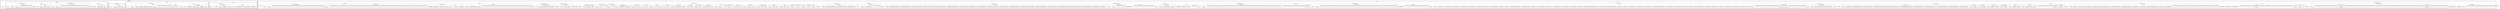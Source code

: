 strict digraph {
compound = true;
concentrate=true;
node [shape=box];

subgraph cluster130 {
style=bold;label="examples";
GRAPH_DUMMY130 [shape=point, style=invis];
subgraph cluster20 {
style=bold;label="cipher";
GRAPH_DUMMY20 [shape=point, style=invis];
subgraph cluster0 {
style=dashed;label="cipher.py";
GRAPH_DUMMY0 [shape=point, style=invis];
1 [style=solid,label="caesar_encode"];
4 [style=solid,label="caesar_decode"];
7 [style=solid,label="rot13"];
9 [style=solid,label="_caesar_shift_char"];
12 [style=solid,label="main"];
13 [style=solid,label="__main__"];
}
subgraph cluster14 {
style=dashed;label="cipher_test.py";
GRAPH_DUMMY14 [shape=point, style=invis];
subgraph cluster15 {
style=rounded;label="CipherTest";
GRAPH_DUMMY15 [shape=point, style=invis];
16 [style=solid,label="testCipher"];
18 [style=solid,label="__init__"];
}
19 [style=solid,label="__main__"];
}
21 [style=dashed,label="__init__.py"];
}
subgraph cluster74 {
style=bold;label="diff";
GRAPH_DUMMY74 [shape=point, style=invis];
subgraph cluster22 {
style=dashed;label="diff.py";
GRAPH_DUMMY22 [shape=point, style=invis];
subgraph cluster23 {
style=rounded;label="DiffLibWrapper";
GRAPH_DUMMY23 [shape=point, style=invis];
24 [style=solid,label="__init__"];
34 [style=solid,label="unified_diff"];
37 [style=solid,label="ndiff"];
39 [style=solid,label="make_file"];
43 [style=solid,label="context_diff"];
}
46 [style=solid,label="main"];
47 [style=solid,label="__main__"];
}
subgraph cluster48 {
style=dashed;label="difffull.py";
GRAPH_DUMMY48 [shape=point, style=invis];
49 [style=solid,label="main"];
50 [style=solid,label="__main__"];
}
subgraph cluster51 {
style=dashed;label="diff_test.py";
GRAPH_DUMMY51 [shape=point, style=invis];
subgraph cluster52 {
style=rounded;label="DiffTest";
GRAPH_DUMMY52 [shape=point, style=invis];
53 [style=solid,label="setUp"];
55 [style=solid,label="testSetUp"];
subgraph cluster57 {
style=solid;label="testUnifiedDiff";
GRAPH_DUMMY57 [shape=point, style=invis];
}
subgraph cluster60 {
style=solid;label="testContextDiff";
GRAPH_DUMMY60 [shape=point, style=invis];
}
subgraph cluster64 {
style=solid;label="testNDiff";
GRAPH_DUMMY64 [shape=point, style=invis];
}
68 [style=solid,label="testMakeDiff"];
70 [style=solid,label="testDiffFull"];
72 [style=solid,label="__init__"];
}
73 [style=solid,label="__main__"];
}
75 [style=dashed,label="__init__.py"];
}
subgraph cluster82 {
style=bold;label="identity";
GRAPH_DUMMY82 [shape=point, style=invis];
subgraph cluster76 {
style=dashed;label="identity.py";
GRAPH_DUMMY76 [shape=point, style=invis];
77 [style=solid,label="identity"];
79 [style=solid,label="main"];
81 [style=solid,label="__main__"];
}
83 [style=dashed,label="__init__.py"];
}
subgraph cluster128 {
style=bold;label="widget";
GRAPH_DUMMY128 [shape=point, style=invis];
subgraph cluster84 {
style=dashed;label="collector.py";
GRAPH_DUMMY84 [shape=point, style=invis];
subgraph cluster85 {
style=rounded;label="Collector";
GRAPH_DUMMY85 [shape=point, style=invis];
86 [style=solid,label="__init__"];
90 [style=solid,label="collect_widgets"];
}
92 [style=solid,label="main"];
93 [style=solid,label="__main__"];
}
subgraph cluster94 {
style=dashed;label="collector_test.py";
GRAPH_DUMMY94 [shape=point, style=invis];
subgraph cluster95 {
style=rounded;label="CollectorTest";
GRAPH_DUMMY95 [shape=point, style=invis];
subgraph cluster96 {
style=solid;label="testCollectorHasWidget";
GRAPH_DUMMY96 [shape=point, style=invis];
}
subgraph cluster99 {
style=solid;label="testCollectorWantsMoreWidgets";
GRAPH_DUMMY99 [shape=point, style=invis];
}
subgraph cluster102 {
style=solid;label="testCollectorGetsWantedWidgets";
GRAPH_DUMMY102 [shape=point, style=invis];
}
105 [style=solid,label="__init__"];
}
106 [style=solid,label="__main__"];
}
subgraph cluster107 {
style=dashed;label="widget.py";
GRAPH_DUMMY107 [shape=point, style=invis];
subgraph cluster108 {
style=rounded;label="Widget";
GRAPH_DUMMY108 [shape=point, style=invis];
109 [style=solid,label="whack"];
112 [style=solid,label="bang"];
115 [style=solid,label="__init__"];
}
116 [style=solid,label="main"];
117 [style=solid,label="__main__"];
}
subgraph cluster118 {
style=dashed;label="widget_test.py";
GRAPH_DUMMY118 [shape=point, style=invis];
subgraph cluster119 {
style=rounded;label="WidgetTest";
GRAPH_DUMMY119 [shape=point, style=invis];
subgraph cluster120 {
style=solid;label="testWidgetWhack";
GRAPH_DUMMY120 [shape=point, style=invis];
}
subgraph cluster123 {
style=solid;label="testWidgetBang";
GRAPH_DUMMY123 [shape=point, style=invis];
}
126 [style=solid,label="__init__"];
}
127 [style=solid,label="__main__"];
}
129 [style=dashed,label="__init__.py"];
}
131 [style=dashed,label="__init__.py"];
}
subgraph cluster1351 {
style=bold;label="fire";
GRAPH_DUMMY1351 [shape=point, style=invis];
subgraph cluster132 {
style=dashed;label="completion.py";
GRAPH_DUMMY132 [shape=point, style=invis];
133 [style=solid,label="Script"];
subgraph cluster138 {
style=solid;label="_BashScript";
GRAPH_DUMMY138 [shape=point, style=invis];
}
subgraph cluster148 {
style=solid;label="_FishScript";
GRAPH_DUMMY148 [shape=point, style=invis];
}
158 [style=solid,label="_IncludeMember"];
subgraph cluster161 {
style=solid;label="_Members";
GRAPH_DUMMY161 [shape=point, style=invis];
}
subgraph cluster165 {
style=solid;label="_CompletionsFromArgs";
GRAPH_DUMMY165 [shape=point, style=invis];
}
subgraph cluster169 {
style=solid;label="Completions";
GRAPH_DUMMY169 [shape=point, style=invis];
}
173 [style=solid,label="_FormatForCommand"];
subgraph cluster175 {
style=solid;label="_Commands";
GRAPH_DUMMY175 [shape=point, style=invis];
}
}
subgraph cluster179 {
style=dashed;label="completion_test.py";
GRAPH_DUMMY179 [shape=point, style=invis];
subgraph cluster180 {
style=rounded;label="TabCompletionTest";
GRAPH_DUMMY180 [shape=point, style=invis];
subgraph cluster181 {
style=solid;label="testCompletionBashScript";
GRAPH_DUMMY181 [shape=point, style=invis];
}
subgraph cluster185 {
style=solid;label="testCompletionFishScript";
GRAPH_DUMMY185 [shape=point, style=invis];
}
subgraph cluster189 {
style=solid;label="testFnCompletions";
GRAPH_DUMMY189 [shape=point, style=invis];
191 [style=solid,label="example"];
}
subgraph cluster196 {
style=solid;label="testListCompletions";
GRAPH_DUMMY196 [shape=point, style=invis];
}
subgraph cluster199 {
style=solid;label="testDictCompletions";
GRAPH_DUMMY199 [shape=point, style=invis];
}
subgraph cluster203 {
style=solid;label="testDictCompletionsVerbose";
GRAPH_DUMMY203 [shape=point, style=invis];
}
subgraph cluster207 {
style=solid;label="testDeepDictCompletions";
GRAPH_DUMMY207 [shape=point, style=invis];
}
subgraph cluster211 {
style=solid;label="testDeepDictScript";
GRAPH_DUMMY211 [shape=point, style=invis];
}
subgraph cluster215 {
style=solid;label="testFnScript";
GRAPH_DUMMY215 [shape=point, style=invis];
}
subgraph cluster218 {
style=solid;label="testClassScript";
GRAPH_DUMMY218 [shape=point, style=invis];
}
subgraph cluster221 {
style=solid;label="testDeepDictFishScript";
GRAPH_DUMMY221 [shape=point, style=invis];
}
subgraph cluster225 {
style=solid;label="testFnFishScript";
GRAPH_DUMMY225 [shape=point, style=invis];
}
subgraph cluster228 {
style=solid;label="testClassFishScript";
GRAPH_DUMMY228 [shape=point, style=invis];
}
subgraph cluster231 {
style=solid;label="testNonStringDictCompletions";
GRAPH_DUMMY231 [shape=point, style=invis];
}
subgraph cluster234 {
style=solid;label="testGeneratorCompletions";
GRAPH_DUMMY234 [shape=point, style=invis];
236 [style=solid,label="generator"];
}
subgraph cluster238 {
style=solid;label="testClassCompletions";
GRAPH_DUMMY238 [shape=point, style=invis];
}
subgraph cluster241 {
style=solid;label="testObjectCompletions";
GRAPH_DUMMY241 [shape=point, style=invis];
}
subgraph cluster244 {
style=solid;label="testMethodCompletions";
GRAPH_DUMMY244 [shape=point, style=invis];
}
247 [style=solid,label="__init__"];
}
248 [style=solid,label="__main__"];
}
subgraph cluster249 {
style=dashed;label="core.py";
GRAPH_DUMMY249 [shape=point, style=invis];
subgraph cluster250 {
style=solid;label="Fire";
GRAPH_DUMMY250 [shape=point, style=invis];
}
262 [style=solid,label="CompletionScript"];
subgraph cluster266 {
style=rounded;label="FireError";
GRAPH_DUMMY266 [shape=point, style=invis];
267 [style=solid,label="__init__"];
}
subgraph cluster268 {
style=rounded;label="FireExit";
GRAPH_DUMMY268 [shape=point, style=invis];
269 [style=solid,label="__init__"];
}
subgraph cluster274 {
style=solid;label="_IsHelpShortcut";
GRAPH_DUMMY274 [shape=point, style=invis];
}
subgraph cluster285 {
style=solid;label="_PrintResult";
GRAPH_DUMMY285 [shape=point, style=invis];
}
subgraph cluster289 {
style=solid;label="_DictAsString";
GRAPH_DUMMY289 [shape=point, style=invis];
}
297 [style=solid,label="_ComponentVisible"];
300 [style=solid,label="_OneLineResult"];
subgraph cluster302 {
style=solid;label="_Fire";
GRAPH_DUMMY302 [shape=point, style=invis];
}
subgraph cluster338 {
style=solid;label="_GetMember";
GRAPH_DUMMY338 [shape=point, style=invis];
}
subgraph cluster344 {
style=solid;label="_CallAndUpdateTrace";
GRAPH_DUMMY344 [shape=point, style=invis];
}
subgraph cluster356 {
style=solid;label="_CallCallable";
GRAPH_DUMMY356 [shape=point, style=invis];
}
subgraph cluster364 {
style=solid;label="_MakeParseFn";
GRAPH_DUMMY364 [shape=point, style=invis];
370 [style=solid,label="_ParseFn"];
}
subgraph cluster372 {
style=solid;label="_ParseArgs";
GRAPH_DUMMY372 [shape=point, style=invis];
}
subgraph cluster385 {
style=solid;label="_ParseKeywordArgs";
GRAPH_DUMMY385 [shape=point, style=invis];
}
subgraph cluster401 {
style=solid;label="_ParseValue";
GRAPH_DUMMY401 [shape=point, style=invis];
}
}
subgraph cluster411 {
style=dashed;label="core_test.py";
GRAPH_DUMMY411 [shape=point, style=invis];
subgraph cluster412 {
style=rounded;label="CoreTest";
GRAPH_DUMMY412 [shape=point, style=invis];
413 [style=solid,label="testOneLineResult"];
subgraph cluster415 {
style=solid;label="testOneLineResultCircularRef";
GRAPH_DUMMY415 [shape=point, style=invis];
}
418 [style=solid,label="testInteractiveMode"];
421 [style=solid,label="testInteractiveModeFullArgument"];
subgraph cluster424 {
style=solid;label="testInteractiveModeVariables";
GRAPH_DUMMY424 [shape=point, style=invis];
}
subgraph cluster428 {
style=solid;label="testInteractiveModeVariablesWithName";
GRAPH_DUMMY428 [shape=point, style=invis];
}
432 [style=solid,label="testHelpWithClass"];
434 [style=solid,label="testHelpWithMember"];
436 [style=solid,label="testHelpOnErrorInConstructor"];
438 [style=solid,label="testHelpWithNamespaceCollision"];
440 [style=solid,label="testInvalidParameterRaisesFireExit"];
442 [style=solid,label="testErrorRaising"];
subgraph cluster444 {
style=solid;label="testFireError";
GRAPH_DUMMY444 [shape=point, style=invis];
}
subgraph cluster447 {
style=solid;label="testFireErrorMultipleValues";
GRAPH_DUMMY447 [shape=point, style=invis];
}
450 [style=solid,label="testPrintEmptyDict"];
452 [style=solid,label="testPrintOrderedDict"];
454 [style=solid,label="testCallable"];
456 [style=solid,label="__init__"];
}
457 [style=solid,label="__main__"];
}
subgraph cluster458 {
style=dashed;label="decorators.py";
GRAPH_DUMMY458 [shape=point, style=invis];
subgraph cluster462 {
style=solid;label="SetParseFn";
GRAPH_DUMMY462 [shape=point, style=invis];
465 [style=solid,label="_Decorator"];
}
subgraph cluster467 {
style=solid;label="SetParseFns";
GRAPH_DUMMY467 [shape=point, style=invis];
470 [style=solid,label="_Decorator"];
}
subgraph cluster472 {
style=solid;label="_SetMetadata";
GRAPH_DUMMY472 [shape=point, style=invis];
}
subgraph cluster478 {
style=solid;label="GetMetadata";
GRAPH_DUMMY478 [shape=point, style=invis];
}
subgraph cluster481 {
style=solid;label="GetParseFns";
GRAPH_DUMMY481 [shape=point, style=invis];
}
}
subgraph cluster485 {
style=dashed;label="decorators_test.py";
GRAPH_DUMMY485 [shape=point, style=invis];
subgraph cluster486 {
style=rounded;label="NoDefaults";
GRAPH_DUMMY486 [shape=point, style=invis];
487 [style=solid,label="double"];
490 [style=solid,label="triple"];
493 [style=solid,label="quadruple"];
496 [style=solid,label="__init__"];
}
497 [style=solid,label="double"];
subgraph cluster499 {
style=rounded;label="WithDefaults";
GRAPH_DUMMY499 [shape=point, style=invis];
500 [style=solid,label="example1"];
503 [style=solid,label="example2"];
506 [style=solid,label="__init__"];
}
subgraph cluster507 {
style=rounded;label="MixedArguments";
GRAPH_DUMMY507 [shape=point, style=invis];
508 [style=solid,label="example3"];
512 [style=solid,label="__init__"];
}
subgraph cluster513 {
style=rounded;label="PartialParseFn";
GRAPH_DUMMY513 [shape=point, style=invis];
514 [style=solid,label="example4"];
518 [style=solid,label="example5"];
522 [style=solid,label="__init__"];
}
subgraph cluster523 {
style=rounded;label="WithKwargs";
GRAPH_DUMMY523 [shape=point, style=invis];
524 [style=solid,label="example6"];
527 [style=solid,label="__init__"];
}
subgraph cluster528 {
style=rounded;label="WithVarArgs";
GRAPH_DUMMY528 [shape=point, style=invis];
529 [style=solid,label="example7"];
535 [style=solid,label="__init__"];
}
subgraph cluster536 {
style=rounded;label="FireDecoratorsTest";
GRAPH_DUMMY536 [shape=point, style=invis];
537 [style=solid,label="testSetParseFnsNamedArgs"];
539 [style=solid,label="testSetParseFnsPositionalArgs"];
541 [style=solid,label="testSetParseFnsFnWithPositionalArgs"];
543 [style=solid,label="testSetParseFnsDefaultsFromPython"];
545 [style=solid,label="testSetParseFnsDefaultsFromFire"];
547 [style=solid,label="testSetParseFnsNamedDefaultsFromPython"];
549 [style=solid,label="testSetParseFnsNamedDefaultsFromFire"];
551 [style=solid,label="testSetParseFnsPositionalAndNamed"];
553 [style=solid,label="testSetParseFnsOnlySomeTypes"];
555 [style=solid,label="testSetParseFnsForKeywordArgs"];
557 [style=solid,label="testSetParseFn"];
559 [style=solid,label="__init__"];
}
560 [style=solid,label="__main__"];
}
subgraph cluster561 {
style=dashed;label="fire_import_test.py";
GRAPH_DUMMY561 [shape=point, style=invis];
subgraph cluster562 {
style=rounded;label="FireImportTest";
GRAPH_DUMMY562 [shape=point, style=invis];
563 [style=solid,label="testFire"];
565 [style=solid,label="testFireMethods"];
567 [style=solid,label="testNoPrivateMethods"];
569 [style=solid,label="__init__"];
}
570 [style=solid,label="__main__"];
}
subgraph cluster571 {
style=dashed;label="fire_test.py";
GRAPH_DUMMY571 [shape=point, style=invis];
subgraph cluster572 {
style=rounded;label="FireTest";
GRAPH_DUMMY572 [shape=point, style=invis];
573 [style=solid,label="testFire"];
575 [style=solid,label="testFirePositionalCommand"];
577 [style=solid,label="testFireInvalidCommandArg"];
579 [style=solid,label="testFireDefaultName"];
581 [style=solid,label="testFireNoArgs"];
583 [style=solid,label="testFireExceptions"];
585 [style=solid,label="testFireNamedArgs"];
587 [style=solid,label="testFireNamedArgsWithEquals"];
589 [style=solid,label="testFireAllNamedArgs"];
591 [style=solid,label="testFireAllNamedArgsOneMissing"];
593 [style=solid,label="testFirePartialNamedArgs"];
595 [style=solid,label="testFirePartialNamedArgsOneMissing"];
597 [style=solid,label="testFireAnnotatedArgs"];
599 [style=solid,label="testFireKeywordOnlyArgs"];
601 [style=solid,label="testFireProperties"];
603 [style=solid,label="testFireRecursion"];
605 [style=solid,label="testFireVarArgs"];
607 [style=solid,label="testFireVarArgsWithNamedArgs"];
609 [style=solid,label="testFireKeywordArgs"];
611 [style=solid,label="testFireKeywordArgsWithMissingPositionalArgs"];
613 [style=solid,label="testFireObject"];
subgraph cluster615 {
style=solid;label="testFireDict";
GRAPH_DUMMY615 [shape=point, style=invis];
}
618 [style=solid,label="testFireObjectWithDict"];
subgraph cluster620 {
style=solid;label="testFireList";
GRAPH_DUMMY620 [shape=point, style=invis];
}
623 [style=solid,label="testFireObjectWithList"];
625 [style=solid,label="testFireObjectWithTuple"];
subgraph cluster627 {
style=solid;label="testFireNoComponent";
GRAPH_DUMMY627 [shape=point, style=invis];
}
631 [style=solid,label="testFireUnderscores"];
633 [style=solid,label="testFireUnderscoresInArg"];
635 [style=solid,label="testBoolParsing"];
637 [style=solid,label="testBoolParsingContinued"];
639 [style=solid,label="testBoolParsingLessExpectedCases"];
subgraph cluster641 {
style=solid;label="testBoolParsingWithNo";
GRAPH_DUMMY641 [shape=point, style=invis];
643 [style=solid,label="fn1"];
646 [style=solid,label="fn2"];
649 [style=solid,label="fn3"];
}
652 [style=solid,label="testTraceFlag"];
654 [style=solid,label="testHelpFlag"];
656 [style=solid,label="testHelpFlagAndTraceFlag"];
subgraph cluster658 {
style=solid;label="testTabCompletionNoName";
GRAPH_DUMMY658 [shape=point, style=invis];
}
subgraph cluster661 {
style=solid;label="testTabCompletion";
GRAPH_DUMMY661 [shape=point, style=invis];
}
subgraph cluster664 {
style=solid;label="testTabCompletionWithDict";
GRAPH_DUMMY664 [shape=point, style=invis];
}
668 [style=solid,label="testBasicSeparator"];
670 [style=solid,label="testNonComparable"];
672 [style=solid,label="testExtraSeparators"];
674 [style=solid,label="testSeparatorForChaining"];
676 [style=solid,label="testFloatForExpectedInt"];
678 [style=solid,label="testClassInstantiation"];
680 [style=solid,label="testTraceErrors"];
682 [style=solid,label="__init__"];
}
683 [style=solid,label="__main__"];
}
subgraph cluster684 {
style=dashed;label="helputils.py";
GRAPH_DUMMY684 [shape=point, style=invis];
685 [style=solid,label="_NormalizeField"];
subgraph cluster687 {
style=solid;label="_DisplayValue";
GRAPH_DUMMY687 [shape=point, style=invis];
}
subgraph cluster695 {
style=solid;label="HelpString";
GRAPH_DUMMY695 [shape=point, style=invis];
}
subgraph cluster706 {
style=solid;label="_UsageStringFromFullArgSpec";
GRAPH_DUMMY706 [shape=point, style=invis];
}
subgraph cluster717 {
style=solid;label="UsageString";
GRAPH_DUMMY717 [shape=point, style=invis];
}
}
subgraph cluster725 {
style=dashed;label="helputils_test.py";
GRAPH_DUMMY725 [shape=point, style=invis];
subgraph cluster726 {
style=rounded;label="HelpUtilsTest";
GRAPH_DUMMY726 [shape=point, style=invis];
subgraph cluster727 {
style=solid;label="testHelpStringClass";
GRAPH_DUMMY727 [shape=point, style=invis];
}
subgraph cluster730 {
style=solid;label="testHelpStringObject";
GRAPH_DUMMY730 [shape=point, style=invis];
}
subgraph cluster734 {
style=solid;label="testHelpStringFunction";
GRAPH_DUMMY734 [shape=point, style=invis];
}
subgraph cluster738 {
style=solid;label="testHelpStringFunctionWithDefaults";
GRAPH_DUMMY738 [shape=point, style=invis];
}
subgraph cluster742 {
style=solid;label="testHelpStringBuiltin";
GRAPH_DUMMY742 [shape=point, style=invis];
}
subgraph cluster745 {
style=solid;label="testHelpStringIntType";
GRAPH_DUMMY745 [shape=point, style=invis];
}
subgraph cluster748 {
style=solid;label="testHelpStringEmptyList";
GRAPH_DUMMY748 [shape=point, style=invis];
}
subgraph cluster751 {
style=solid;label="testHelpStringShortList";
GRAPH_DUMMY751 [shape=point, style=invis];
}
subgraph cluster754 {
style=solid;label="testHelpStringInt";
GRAPH_DUMMY754 [shape=point, style=invis];
}
subgraph cluster757 {
style=solid;label="testHelpClassNoInit";
GRAPH_DUMMY757 [shape=point, style=invis];
}
760 [style=solid,label="__init__"];
}
761 [style=solid,label="__main__"];
}
subgraph cluster762 {
style=dashed;label="inspectutils.py";
GRAPH_DUMMY762 [shape=point, style=invis];
subgraph cluster763 {
style=rounded;label="FullArgSpec";
GRAPH_DUMMY763 [shape=point, style=invis];
764 [style=solid,label="__init__"];
}
subgraph cluster780 {
style=solid;label="_GetArgSpecInfo";
GRAPH_DUMMY780 [shape=point, style=invis];
}
subgraph cluster784 {
style=solid;label="GetFullArgSpec";
GRAPH_DUMMY784 [shape=point, style=invis];
}
subgraph cluster793 {
style=solid;label="GetFileAndLine";
GRAPH_DUMMY793 [shape=point, style=invis];
}
subgraph cluster799 {
style=solid;label="Info";
GRAPH_DUMMY799 [shape=point, style=invis];
}
subgraph cluster806 {
style=solid;label="_InfoBackup";
GRAPH_DUMMY806 [shape=point, style=invis];
}
}
subgraph cluster812 {
style=dashed;label="inspectutils_test.py";
GRAPH_DUMMY812 [shape=point, style=invis];
subgraph cluster813 {
style=rounded;label="InspectUtilsTest";
GRAPH_DUMMY813 [shape=point, style=invis];
subgraph cluster814 {
style=solid;label="testGetFullArgSpec";
GRAPH_DUMMY814 [shape=point, style=invis];
}
subgraph cluster817 {
style=solid;label="testGetFullArgSpecPy3";
GRAPH_DUMMY817 [shape=point, style=invis];
}
subgraph cluster820 {
style=solid;label="testGetFullArgSpecFromBuiltin";
GRAPH_DUMMY820 [shape=point, style=invis];
}
subgraph cluster823 {
style=solid;label="testGetFullArgSpecFromSlotWrapper";
GRAPH_DUMMY823 [shape=point, style=invis];
}
subgraph cluster826 {
style=solid;label="testGetFullArgSpecFromClassNoInit";
GRAPH_DUMMY826 [shape=point, style=invis];
}
subgraph cluster829 {
style=solid;label="testGetFullArgSpecFromMethod";
GRAPH_DUMMY829 [shape=point, style=invis];
}
subgraph cluster832 {
style=solid;label="testInfoOne";
GRAPH_DUMMY832 [shape=point, style=invis];
}
subgraph cluster835 {
style=solid;label="testInfoClass";
GRAPH_DUMMY835 [shape=point, style=invis];
}
subgraph cluster838 {
style=solid;label="testInfoClassNoInit";
GRAPH_DUMMY838 [shape=point, style=invis];
}
841 [style=solid,label="__init__"];
}
842 [style=solid,label="__main__"];
}
subgraph cluster843 {
style=dashed;label="interact.py";
GRAPH_DUMMY843 [shape=point, style=invis];
844 [style=solid,label="Embed"];
subgraph cluster847 {
style=solid;label="_AvailableString";
GRAPH_DUMMY847 [shape=point, style=invis];
}
854 [style=solid,label="_EmbedIPython"];
857 [style=solid,label="_EmbedCode"];
}
subgraph cluster859 {
style=dashed;label="interact_test.py";
GRAPH_DUMMY859 [shape=point, style=invis];
subgraph cluster861 {
style=rounded;label="InteractTest";
GRAPH_DUMMY861 [shape=point, style=invis];
862 [style=solid,label="testInteract"];
865 [style=solid,label="testInteractVariables"];
868 [style=solid,label="__init__"];
}
869 [style=solid,label="__main__"];
}
subgraph cluster870 {
style=dashed;label="parser.py";
GRAPH_DUMMY870 [shape=point, style=invis];
subgraph cluster871 {
style=solid;label="CreateParser";
GRAPH_DUMMY871 [shape=point, style=invis];
}
subgraph cluster873 {
style=solid;label="SeparateFlagArgs";
GRAPH_DUMMY873 [shape=point, style=invis];
}
877 [style=solid,label="DefaultParseValue"];
subgraph cluster879 {
style=solid;label="_LiteralEval";
GRAPH_DUMMY879 [shape=point, style=invis];
}
subgraph cluster884 {
style=solid;label="_Replacement";
GRAPH_DUMMY884 [shape=point, style=invis];
}
}
subgraph cluster887 {
style=dashed;label="parser_fuzz_test.py";
GRAPH_DUMMY887 [shape=point, style=invis];
subgraph cluster888 {
style=rounded;label="ParserFuzzTest";
GRAPH_DUMMY888 [shape=point, style=invis];
subgraph cluster889 {
style=solid;label="testDefaultParseValueFuzz";
GRAPH_DUMMY889 [shape=point, style=invis];
}
897 [style=solid,label="__init__"];
}
898 [style=solid,label="__main__"];
}
subgraph cluster899 {
style=dashed;label="parser_test.py";
GRAPH_DUMMY899 [shape=point, style=invis];
subgraph cluster900 {
style=rounded;label="ParserTest";
GRAPH_DUMMY900 [shape=point, style=invis];
901 [style=solid,label="testCreateParser"];
903 [style=solid,label="testSeparateFlagArgs"];
905 [style=solid,label="testDefaultParseValueStrings"];
907 [style=solid,label="testDefaultParseValueQuotedStrings"];
909 [style=solid,label="testDefaultParseValueSpecialStrings"];
911 [style=solid,label="testDefaultParseValueNumbers"];
913 [style=solid,label="testDefaultParseValueStringNumbers"];
915 [style=solid,label="testDefaultParseValueQuotedStringNumbers"];
917 [style=solid,label="testDefaultParseValueOtherNumbers"];
919 [style=solid,label="testDefaultParseValueLists"];
921 [style=solid,label="testDefaultParseValueBareWordsLists"];
923 [style=solid,label="testDefaultParseValueDict"];
925 [style=solid,label="testDefaultParseValueNone"];
927 [style=solid,label="testDefaultParseValueBool"];
929 [style=solid,label="testDefaultParseValueBareWordsTuple"];
931 [style=solid,label="testDefaultParseValueNestedContainers"];
933 [style=solid,label="testDefaultParseValueComments"];
935 [style=solid,label="testDefaultParseValueBadLiteral"];
937 [style=solid,label="testDefaultParseValueSyntaxError"];
939 [style=solid,label="testDefaultParseValueIgnoreBinOp"];
941 [style=solid,label="__init__"];
}
942 [style=solid,label="__main__"];
}
subgraph cluster943 {
style=dashed;label="testutils.py";
GRAPH_DUMMY943 [shape=point, style=invis];
subgraph cluster944 {
style=rounded;label="BaseTestCase";
GRAPH_DUMMY944 [shape=point, style=invis];
subgraph cluster945 {
style=solid;label="assertOutputMatches";
GRAPH_DUMMY945 [shape=point, style=invis];
}
953 [style=solid,label="assertRaisesFireExit"];
957 [style=solid,label="__init__"];
}
958 [style=solid,label="main"];
}
subgraph cluster959 {
style=dashed;label="testutils_test.py";
GRAPH_DUMMY959 [shape=point, style=invis];
subgraph cluster960 {
style=rounded;label="TestTestUtils";
GRAPH_DUMMY960 [shape=point, style=invis];
961 [style=solid,label="testNoCheckOnException"];
963 [style=solid,label="testCheckStdoutOrStderrNone"];
965 [style=solid,label="testCorrectOrderingOfAssertRaises"];
967 [style=solid,label="__init__"];
}
968 [style=solid,label="__main__"];
}
subgraph cluster969 {
style=dashed;label="test_components.py";
GRAPH_DUMMY969 [shape=point, style=invis];
970 [style=solid,label="identity"];
977 [style=solid,label="function_with_help"];
subgraph cluster979 {
style=rounded;label="Empty";
GRAPH_DUMMY979 [shape=point, style=invis];
980 [style=solid,label="__init__"];
}
subgraph cluster981 {
style=rounded;label="OldStyleEmpty";
GRAPH_DUMMY981 [shape=point, style=invis];
982 [style=solid,label="__init__"];
}
subgraph cluster983 {
style=rounded;label="WithInit";
GRAPH_DUMMY983 [shape=point, style=invis];
984 [style=solid,label="__init__"];
}
subgraph cluster986 {
style=rounded;label="ErrorInConstructor";
GRAPH_DUMMY986 [shape=point, style=invis];
987 [style=solid,label="__init__"];
}
subgraph cluster991 {
style=rounded;label="WithHelpArg";
GRAPH_DUMMY991 [shape=point, style=invis];
992 [style=solid,label="__init__"];
}
subgraph cluster997 {
style=rounded;label="NoDefaults";
GRAPH_DUMMY997 [shape=point, style=invis];
998 [style=solid,label="double"];
1001 [style=solid,label="triple"];
1004 [style=solid,label="__init__"];
}
subgraph cluster1005 {
style=rounded;label="WithDefaults";
GRAPH_DUMMY1005 [shape=point, style=invis];
1006 [style=solid,label="double"];
1009 [style=solid,label="triple"];
1012 [style=solid,label="__init__"];
}
subgraph cluster1013 {
style=rounded;label="OldStyleWithDefaults";
GRAPH_DUMMY1013 [shape=point, style=invis];
1014 [style=solid,label="double"];
1017 [style=solid,label="triple"];
1020 [style=solid,label="__init__"];
}
subgraph cluster1021 {
style=rounded;label="MixedDefaults";
GRAPH_DUMMY1021 [shape=point, style=invis];
1022 [style=solid,label="ten"];
1024 [style=solid,label="sum"];
1028 [style=solid,label="identity"];
1032 [style=solid,label="__init__"];
}
subgraph cluster1033 {
style=rounded;label="Annotations";
GRAPH_DUMMY1033 [shape=point, style=invis];
1034 [style=solid,label="double"];
1037 [style=solid,label="triple"];
1042 [style=solid,label="__init__"];
}
subgraph cluster1043 {
style=rounded;label="TypedProperties";
GRAPH_DUMMY1043 [shape=point, style=invis];
1044 [style=solid,label="__init__"];
}
subgraph cluster1053 {
style=rounded;label="VarArgs";
GRAPH_DUMMY1053 [shape=point, style=invis];
subgraph cluster1054 {
style=solid;label="cumsums";
GRAPH_DUMMY1054 [shape=point, style=invis];
}
1059 [style=solid,label="varchars"];
1064 [style=solid,label="__init__"];
}
subgraph cluster1065 {
style=rounded;label="Underscores";
GRAPH_DUMMY1065 [shape=point, style=invis];
1066 [style=solid,label="__init__"];
1069 [style=solid,label="underscore_function"];
}
subgraph cluster1072 {
style=rounded;label="BoolConverter";
GRAPH_DUMMY1072 [shape=point, style=invis];
1073 [style=solid,label="as_bool"];
1076 [style=solid,label="__init__"];
}
subgraph cluster1077 {
style=rounded;label="ReturnsObj";
GRAPH_DUMMY1077 [shape=point, style=invis];
1078 [style=solid,label="get_obj"];
1081 [style=solid,label="__init__"];
}
subgraph cluster1082 {
style=rounded;label="NumberDefaults";
GRAPH_DUMMY1082 [shape=point, style=invis];
1083 [style=solid,label="reciprocal"];
1086 [style=solid,label="integer_reciprocal"];
1089 [style=solid,label="__init__"];
}
subgraph cluster1090 {
style=rounded;label="InstanceVars";
GRAPH_DUMMY1090 [shape=point, style=invis];
1091 [style=solid,label="__init__"];
1097 [style=solid,label="run"];
}
subgraph cluster1101 {
style=rounded;label="Kwargs";
GRAPH_DUMMY1101 [shape=point, style=invis];
1102 [style=solid,label="props"];
1105 [style=solid,label="upper"];
1108 [style=solid,label="run"];
1113 [style=solid,label="__init__"];
}
subgraph cluster1114 {
style=rounded;label="ErrorRaiser";
GRAPH_DUMMY1114 [shape=point, style=invis];
1115 [style=solid,label="fail"];
1117 [style=solid,label="__init__"];
}
subgraph cluster1118 {
style=rounded;label="NonComparable";
GRAPH_DUMMY1118 [shape=point, style=invis];
1119 [style=solid,label="__eq__"];
1122 [style=solid,label="__ne__"];
1125 [style=solid,label="__init__"];
}
subgraph cluster1126 {
style=rounded;label="EmptyDictOutput";
GRAPH_DUMMY1126 [shape=point, style=invis];
1127 [style=solid,label="totally_empty"];
1129 [style=solid,label="nothing_printable"];
1131 [style=solid,label="__init__"];
}
subgraph cluster1132 {
style=rounded;label="CircularReference";
GRAPH_DUMMY1132 [shape=point, style=invis];
subgraph cluster1133 {
style=solid;label="create";
GRAPH_DUMMY1133 [shape=point, style=invis];
}
1137 [style=solid,label="__init__"];
}
subgraph cluster1138 {
style=rounded;label="OrderedDictionary";
GRAPH_DUMMY1138 [shape=point, style=invis];
1139 [style=solid,label="empty"];
subgraph cluster1141 {
style=solid;label="non_empty";
GRAPH_DUMMY1141 [shape=point, style=invis];
}
1145 [style=solid,label="__init__"];
}
subgraph cluster1146 {
style=rounded;label="CallableWithKeywordArgument";
GRAPH_DUMMY1146 [shape=point, style=invis];
1147 [style=solid,label="__call__"];
1150 [style=solid,label="print_msg"];
1153 [style=solid,label="__init__"];
}
}
subgraph cluster1154 {
style=dashed;label="test_components_py3.py";
GRAPH_DUMMY1154 [shape=point, style=invis];
1155 [style=solid,label="identity"];
subgraph cluster1166 {
style=rounded;label="KeywordOnly";
GRAPH_DUMMY1166 [shape=point, style=invis];
1167 [style=solid,label="double"];
1170 [style=solid,label="triple"];
1173 [style=solid,label="__init__"];
}
}
subgraph cluster1174 {
style=dashed;label="test_components_test.py";
GRAPH_DUMMY1174 [shape=point, style=invis];
subgraph cluster1175 {
style=rounded;label="TestComponentsTest";
GRAPH_DUMMY1175 [shape=point, style=invis];
1176 [style=solid,label="testTestComponents"];
1178 [style=solid,label="testNonComparable"];
1180 [style=solid,label="__init__"];
}
1181 [style=solid,label="__main__"];
}
subgraph cluster1182 {
style=dashed;label="trace.py";
GRAPH_DUMMY1182 [shape=point, style=invis];
subgraph cluster1190 {
style=rounded;label="FireTrace";
GRAPH_DUMMY1190 [shape=point, style=invis];
subgraph cluster1191 {
style=solid;label="__init__";
GRAPH_DUMMY1191 [shape=point, style=invis];
}
1206 [style=solid,label="GetResult"];
1208 [style=solid,label="GetLastHealthyElement"];
1210 [style=solid,label="HasError"];
subgraph cluster1212 {
style=solid;label="AddAccessedProperty";
GRAPH_DUMMY1212 [shape=point, style=invis];
}
subgraph cluster1220 {
style=solid;label="AddCalledComponent";
GRAPH_DUMMY1220 [shape=point, style=invis];
}
subgraph cluster1230 {
style=solid;label="AddCompletionScript";
GRAPH_DUMMY1230 [shape=point, style=invis];
}
subgraph cluster1234 {
style=solid;label="AddInteractiveMode";
GRAPH_DUMMY1234 [shape=point, style=invis];
}
subgraph cluster1237 {
style=solid;label="AddError";
GRAPH_DUMMY1237 [shape=point, style=invis];
}
1242 [style=solid,label="AddSeparator"];
subgraph cluster1244 {
style=solid;label="_Quote";
GRAPH_DUMMY1244 [shape=point, style=invis];
}
subgraph cluster1249 {
style=solid;label="GetCommand";
GRAPH_DUMMY1249 [shape=point, style=invis];
}
subgraph cluster1252 {
style=solid;label="NeedsSeparator";
GRAPH_DUMMY1252 [shape=point, style=invis];
}
1255 [style=solid,label="__str__"];
}
subgraph cluster1257 {
style=rounded;label="FireTraceElement";
GRAPH_DUMMY1257 [shape=point, style=invis];
1258 [style=solid,label="__init__"];
1277 [style=solid,label="HasError"];
1279 [style=solid,label="HasCapacity"];
1281 [style=solid,label="HasSeparator"];
1283 [style=solid,label="AddSeparator"];
subgraph cluster1285 {
style=solid;label="__str__";
GRAPH_DUMMY1285 [shape=point, style=invis];
}
}
}
subgraph cluster1289 {
style=dashed;label="trace_test.py";
GRAPH_DUMMY1289 [shape=point, style=invis];
subgraph cluster1290 {
style=rounded;label="FireTraceTest";
GRAPH_DUMMY1290 [shape=point, style=invis];
subgraph cluster1291 {
style=solid;label="testFireTraceInitialization";
GRAPH_DUMMY1291 [shape=point, style=invis];
}
subgraph cluster1294 {
style=solid;label="testFireTraceGetResult";
GRAPH_DUMMY1294 [shape=point, style=invis];
}
subgraph cluster1297 {
style=solid;label="testFireTraceHasError";
GRAPH_DUMMY1297 [shape=point, style=invis];
}
subgraph cluster1300 {
style=solid;label="testAddAccessedProperty";
GRAPH_DUMMY1300 [shape=point, style=invis];
}
subgraph cluster1304 {
style=solid;label="testAddCalledCallable";
GRAPH_DUMMY1304 [shape=point, style=invis];
}
subgraph cluster1308 {
style=solid;label="testAddCalledRoutine";
GRAPH_DUMMY1308 [shape=point, style=invis];
}
subgraph cluster1312 {
style=solid;label="testAddInstantiatedClass";
GRAPH_DUMMY1312 [shape=point, style=invis];
}
subgraph cluster1317 {
style=solid;label="testAddCompletionScript";
GRAPH_DUMMY1317 [shape=point, style=invis];
}
subgraph cluster1320 {
style=solid;label="testAddInteractiveMode";
GRAPH_DUMMY1320 [shape=point, style=invis];
}
subgraph cluster1323 {
style=solid;label="testGetCommand";
GRAPH_DUMMY1323 [shape=point, style=invis];
}
subgraph cluster1327 {
style=solid;label="testGetCommandWithQuotes";
GRAPH_DUMMY1327 [shape=point, style=invis];
}
subgraph cluster1331 {
style=solid;label="testGetCommandWithFlagQuotes";
GRAPH_DUMMY1331 [shape=point, style=invis];
}
1335 [style=solid,label="__init__"];
}
subgraph cluster1336 {
style=rounded;label="FireTraceElementTest";
GRAPH_DUMMY1336 [shape=point, style=invis];
subgraph cluster1337 {
style=solid;label="testFireTraceElementHasError";
GRAPH_DUMMY1337 [shape=point, style=invis];
}
subgraph cluster1340 {
style=solid;label="testFireTraceElementAsStringNoMetadata";
GRAPH_DUMMY1340 [shape=point, style=invis];
}
subgraph cluster1343 {
style=solid;label="testFireTraceElementAsStringWithTarget";
GRAPH_DUMMY1343 [shape=point, style=invis];
}
subgraph cluster1346 {
style=solid;label="testFireTraceElementAsStringWithTargetAndLineNo";
GRAPH_DUMMY1346 [shape=point, style=invis];
}
1349 [style=solid,label="__init__"];
}
1350 [style=solid,label="__main__"];
}
subgraph cluster1352 {
style=dashed;label="__init__.py";
GRAPH_DUMMY1352 [shape=point, style=invis];
}
}
subgraph cluster1354 {
style=dashed;label="setup.py";
GRAPH_DUMMY1354 [shape=point, style=invis];
}
}
